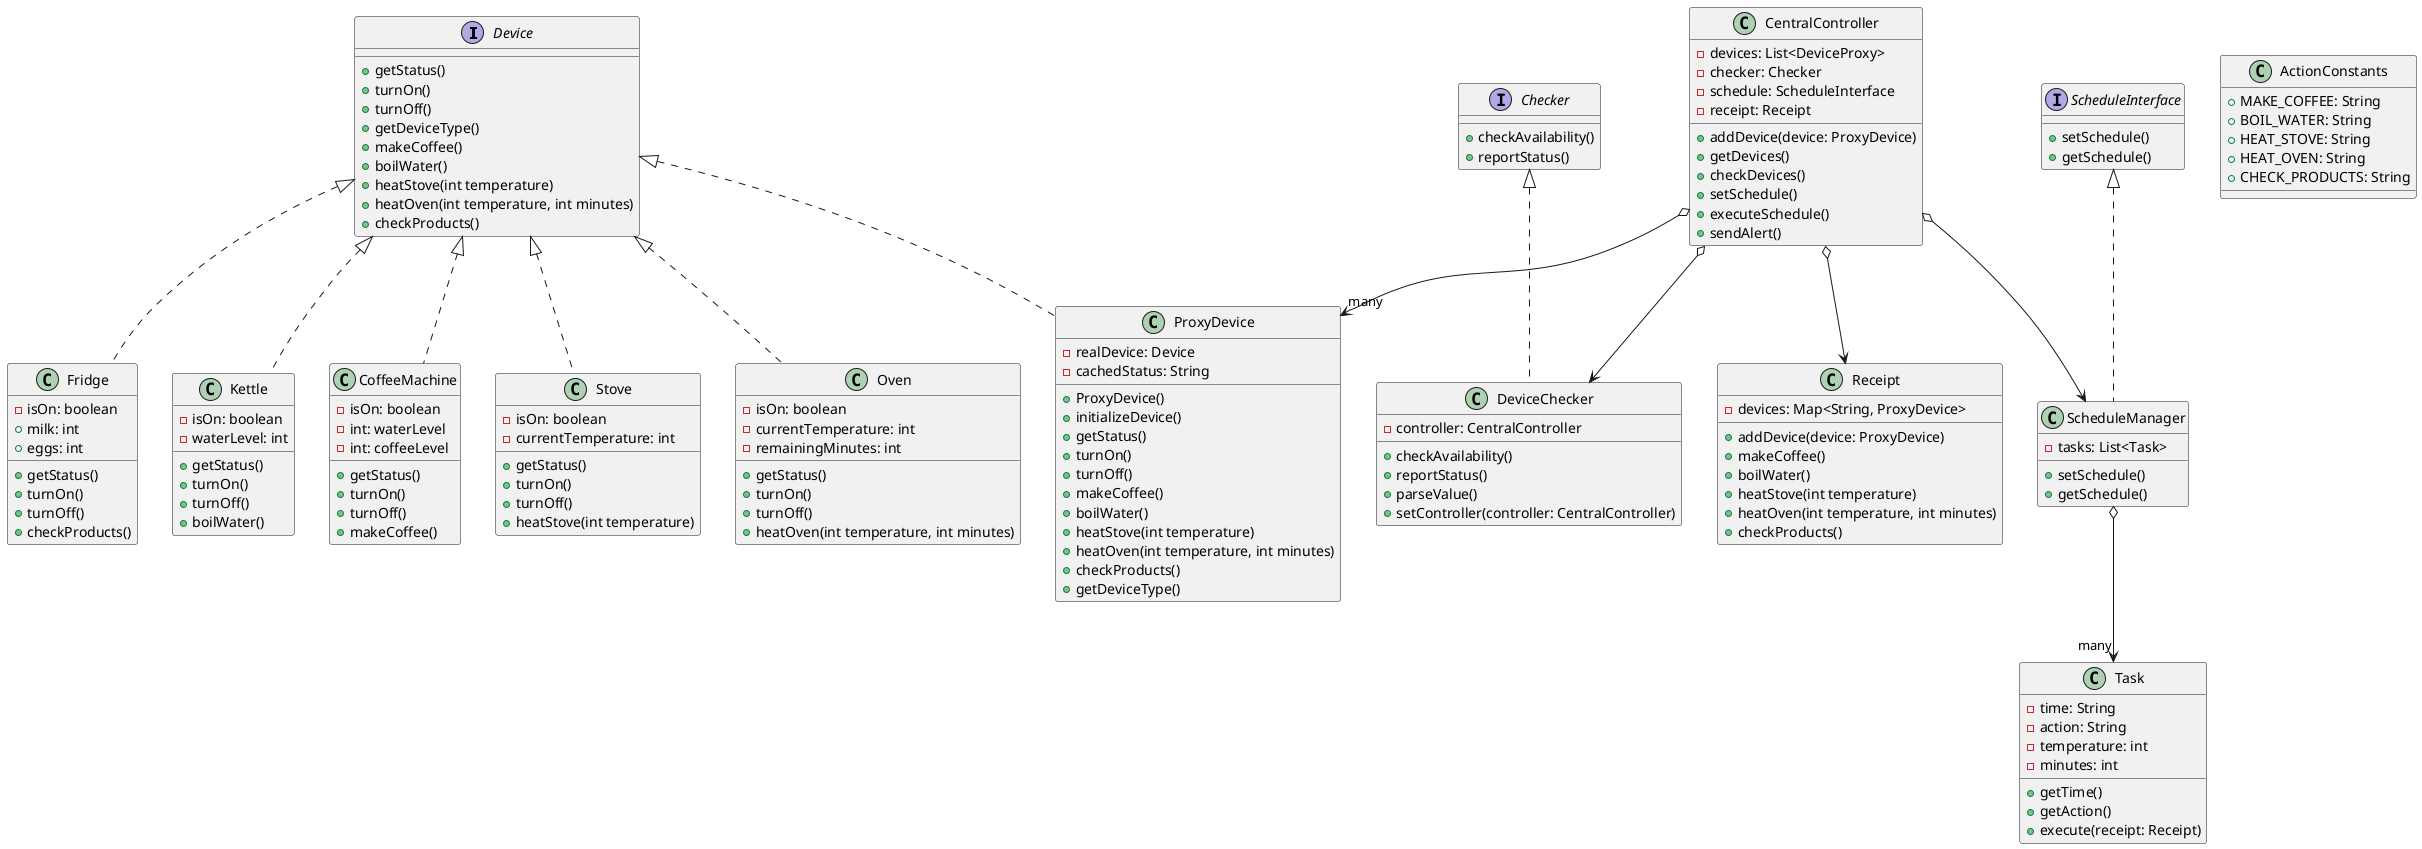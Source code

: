 @startuml
interface Device {
    +getStatus()
    +turnOn()
    +turnOff()
    +getDeviceType()
    +makeCoffee()
    +boilWater()
    +heatStove(int temperature)
    +heatOven(int temperature, int minutes)
    +checkProducts()
}

class Stove {
    -isOn: boolean
    -currentTemperature: int
    +getStatus()
    +turnOn()
    +turnOff()
    +heatStove(int temperature)
}

class Oven {
    -isOn: boolean
    -currentTemperature: int
    -remainingMinutes: int
    +getStatus()
    +turnOn()
    +turnOff()
    +heatOven(int temperature, int minutes)
}

class Fridge {
    -isOn: boolean
    +milk: int
    +eggs: int
    +getStatus()
    +turnOn()
    +turnOff()
    +checkProducts()
}

class Kettle {
    -isOn: boolean
    -waterLevel: int
    +getStatus()
    +turnOn()
    +turnOff()
    +boilWater()
}

class CoffeeMachine {
    -isOn: boolean
    -int: waterLevel
    -int: coffeeLevel
    +getStatus()
    +turnOn()
    +turnOff()
    +makeCoffee()
}

class ProxyDevice {
    -realDevice: Device
    -cachedStatus: String
    +ProxyDevice()
    +initializeDevice()
    +getStatus()
    +turnOn()
    +turnOff()
    +makeCoffee()
    +boilWater()
    +heatStove(int temperature)
    +heatOven(int temperature, int minutes)
    +checkProducts()
    +getDeviceType()
}

interface Checker {
    +checkAvailability()
    +reportStatus()
}

class DeviceChecker {
    -controller: CentralController
    +checkAvailability()
    +reportStatus()
    +parseValue()
    +setController(controller: CentralController)
}

interface ScheduleInterface {
    +setSchedule()
    +getSchedule()
}

class ScheduleManager {
    -tasks: List<Task>
    +setSchedule()
    +getSchedule()
}

class CentralController {
    -devices: List<DeviceProxy>
    -checker: Checker
    -schedule: ScheduleInterface
    -receipt: Receipt
    +addDevice(device: ProxyDevice)
    +getDevices()
    +checkDevices()
    +setSchedule()
    +executeSchedule()
    +sendAlert()
}

class Task {
    -time: String
    -action: String
    -temperature: int
    -minutes: int
    +getTime()
    +getAction()
    +execute(receipt: Receipt)
}

class Receipt {
    -devices: Map<String, ProxyDevice>
    +addDevice(device: ProxyDevice)
    +makeCoffee()
    +boilWater()
    +heatStove(int temperature)
    +heatOven(int temperature, int minutes)
    +checkProducts()
}

class ActionConstants{
    +MAKE_COFFEE: String
    +BOIL_WATER: String
    +HEAT_STOVE: String
    +HEAT_OVEN: String
    +CHECK_PRODUCTS: String
}
Device <|.. Stove
Device <|.. Oven
Device <|.. Fridge
Device <|.. Kettle
Device <|.. CoffeeMachine
Device <|.. ProxyDevice
Checker <|.. DeviceChecker
ScheduleInterface <|.. ScheduleManager
CentralController o--> "many" ProxyDevice
CentralController o--> DeviceChecker
CentralController o--> ScheduleManager
CentralController o--> Receipt
ScheduleManager o--> "many" Task

@enduml